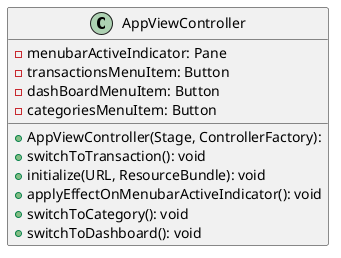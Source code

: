 @startuml
class AppViewController {
  + AppViewController(Stage, ControllerFactory):
  - menubarActiveIndicator: Pane
  - transactionsMenuItem: Button
  - dashBoardMenuItem: Button
  - categoriesMenuItem: Button
  + switchToTransaction(): void
  + initialize(URL, ResourceBundle): void
  + applyEffectOnMenubarActiveIndicator(): void
  + switchToCategory(): void
  + switchToDashboard(): void
}
@enduml
